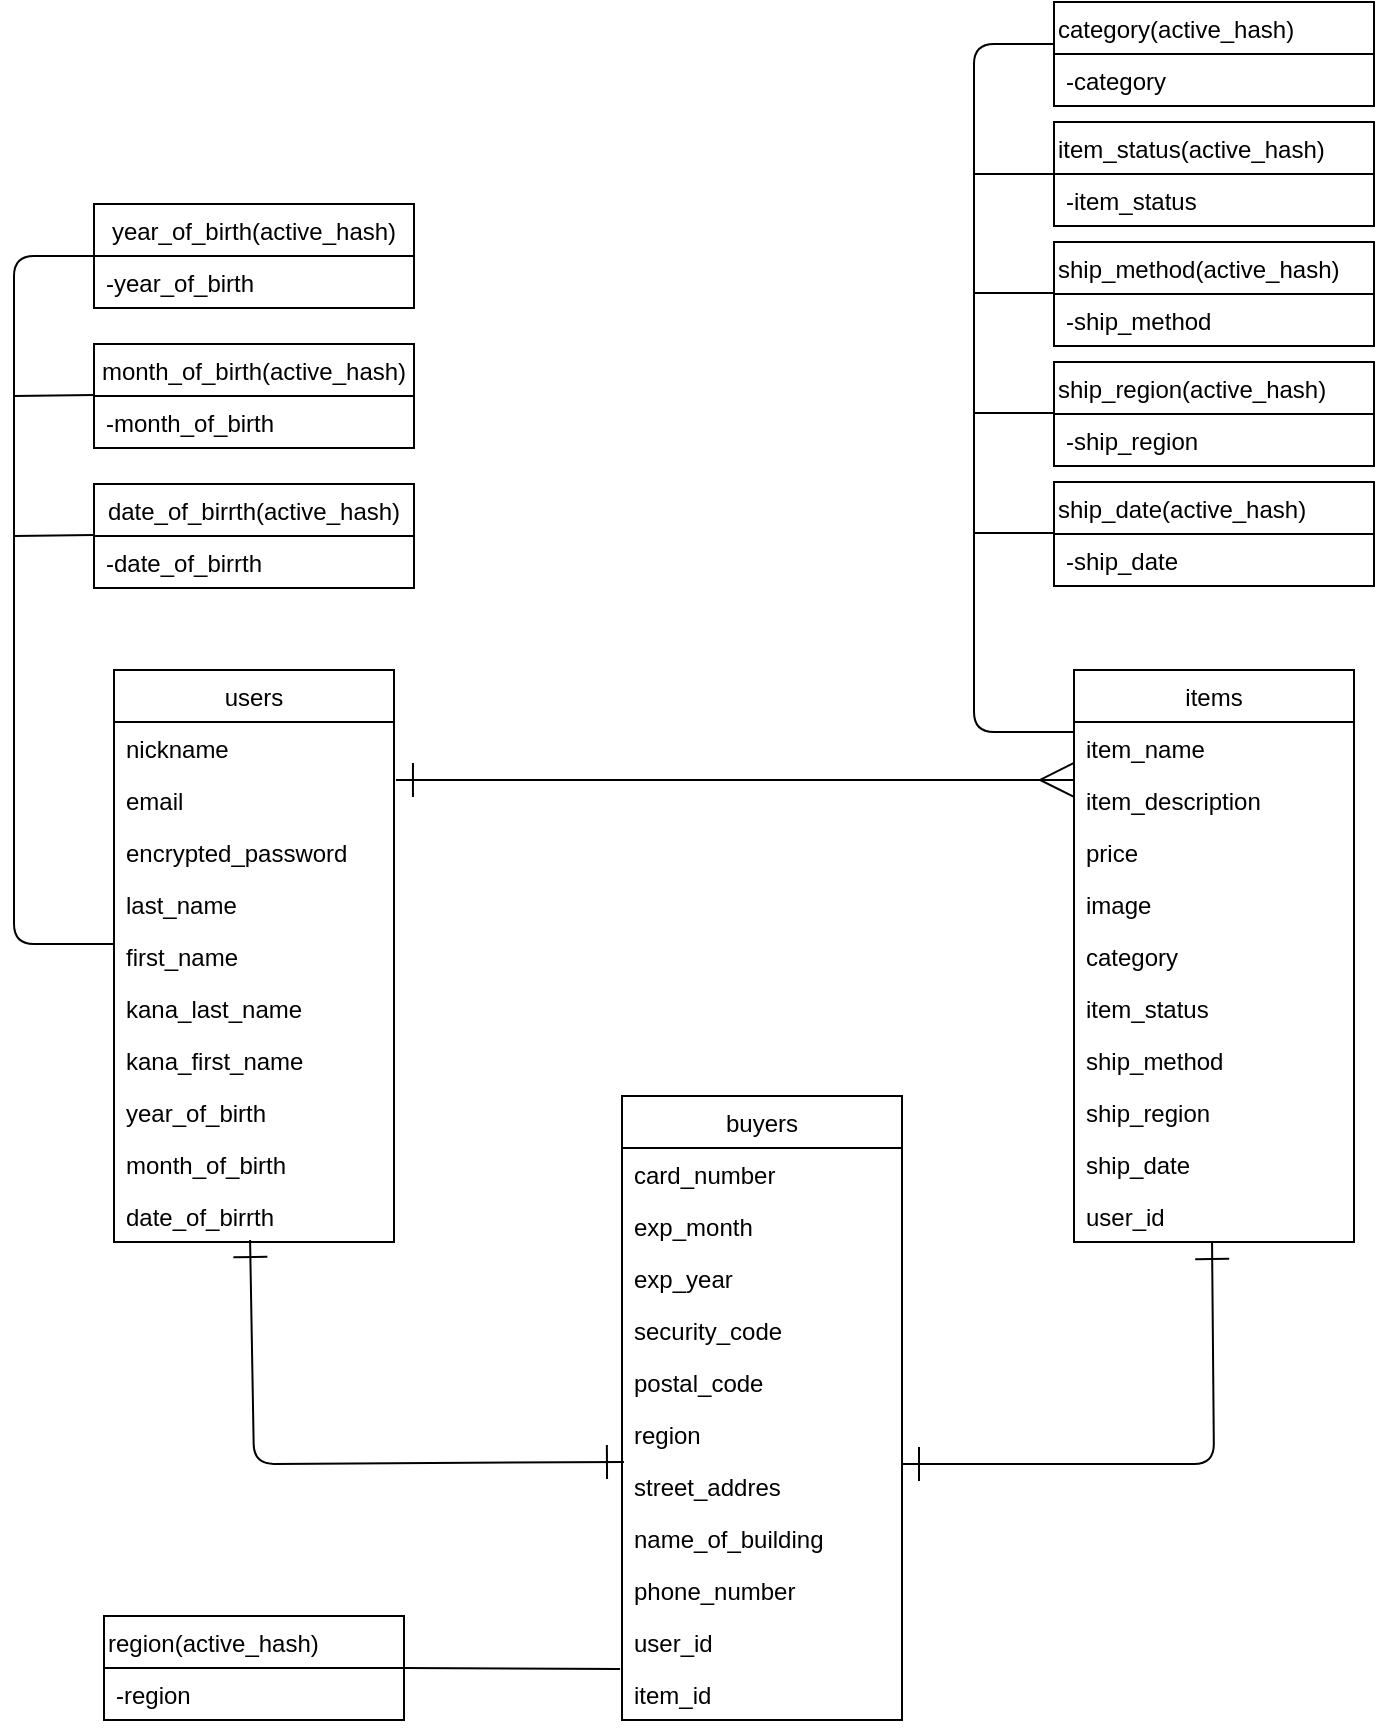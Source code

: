<mxfile>
    <diagram id="skaReLUK0nNZBP0FKCRA" name="ER図">
        <mxGraphModel dx="698" dy="1796" grid="1" gridSize="10" guides="1" tooltips="1" connect="1" arrows="1" fold="1" page="1" pageScale="1" pageWidth="827" pageHeight="1169" background="#ffffff" math="0" shadow="0">
            <root>
                <mxCell id="RceI16ZEk3QFUn1z2AmW-0"/>
                <mxCell id="RceI16ZEk3QFUn1z2AmW-1" parent="RceI16ZEk3QFUn1z2AmW-0"/>
                <mxCell id="RceI16ZEk3QFUn1z2AmW-16" value="" style="edgeStyle=none;html=1;endArrow=ERmany;endFill=0;startArrow=ERone;startFill=0;exitX=1.007;exitY=1.115;exitDx=0;exitDy=0;exitPerimeter=0;entryX=0;entryY=0.115;entryDx=0;entryDy=0;entryPerimeter=0;endSize=15;startSize=15;" parent="RceI16ZEk3QFUn1z2AmW-1" source="RceI16ZEk3QFUn1z2AmW-3" target="RceI16ZEk3QFUn1z2AmW-8" edge="1">
                    <mxGeometry relative="1" as="geometry">
                        <mxPoint x="240" y="-321" as="sourcePoint"/>
                        <mxPoint x="400" y="-441" as="targetPoint"/>
                    </mxGeometry>
                </mxCell>
                <mxCell id="RceI16ZEk3QFUn1z2AmW-2" value="users" style="swimlane;fontStyle=0;childLayout=stackLayout;horizontal=1;startSize=26;fillColor=none;horizontalStack=0;resizeParent=1;resizeParentMax=0;resizeLast=0;collapsible=1;marginBottom=0;" parent="RceI16ZEk3QFUn1z2AmW-1" vertex="1">
                    <mxGeometry x="90" y="-797" width="140" height="286" as="geometry">
                        <mxRectangle x="90" y="-500" width="60" height="26" as="alternateBounds"/>
                    </mxGeometry>
                </mxCell>
                <mxCell id="RceI16ZEk3QFUn1z2AmW-3" value="nickname" style="text;strokeColor=none;fillColor=none;align=left;verticalAlign=top;spacingLeft=4;spacingRight=4;overflow=hidden;rotatable=0;points=[[0,0.5],[1,0.5]];portConstraint=eastwest;" parent="RceI16ZEk3QFUn1z2AmW-2" vertex="1">
                    <mxGeometry y="26" width="140" height="26" as="geometry"/>
                </mxCell>
                <mxCell id="RceI16ZEk3QFUn1z2AmW-4" value="email&#10;" style="text;strokeColor=none;fillColor=none;align=left;verticalAlign=top;spacingLeft=4;spacingRight=4;overflow=hidden;rotatable=0;points=[[0,0.5],[1,0.5]];portConstraint=eastwest;" parent="RceI16ZEk3QFUn1z2AmW-2" vertex="1">
                    <mxGeometry y="52" width="140" height="26" as="geometry"/>
                </mxCell>
                <mxCell id="RceI16ZEk3QFUn1z2AmW-5" value="encrypted_password" style="text;strokeColor=none;fillColor=none;align=left;verticalAlign=top;spacingLeft=4;spacingRight=4;overflow=hidden;rotatable=0;points=[[0,0.5],[1,0.5]];portConstraint=eastwest;" parent="RceI16ZEk3QFUn1z2AmW-2" vertex="1">
                    <mxGeometry y="78" width="140" height="26" as="geometry"/>
                </mxCell>
                <mxCell id="RceI16ZEk3QFUn1z2AmW-27" value="last_name&#10;&#10;" style="text;strokeColor=none;fillColor=none;align=left;verticalAlign=top;spacingLeft=4;spacingRight=4;overflow=hidden;rotatable=0;points=[[0,0.5],[1,0.5]];portConstraint=eastwest;" parent="RceI16ZEk3QFUn1z2AmW-2" vertex="1">
                    <mxGeometry y="104" width="140" height="26" as="geometry"/>
                </mxCell>
                <mxCell id="RceI16ZEk3QFUn1z2AmW-28" value="first_name" style="text;strokeColor=none;fillColor=none;align=left;verticalAlign=top;spacingLeft=4;spacingRight=4;overflow=hidden;rotatable=0;points=[[0,0.5],[1,0.5]];portConstraint=eastwest;" parent="RceI16ZEk3QFUn1z2AmW-2" vertex="1">
                    <mxGeometry y="130" width="140" height="26" as="geometry"/>
                </mxCell>
                <mxCell id="RceI16ZEk3QFUn1z2AmW-29" value="kana_last_name&#10;&#10;" style="text;strokeColor=none;fillColor=none;align=left;verticalAlign=top;spacingLeft=4;spacingRight=4;overflow=hidden;rotatable=0;points=[[0,0.5],[1,0.5]];portConstraint=eastwest;" parent="RceI16ZEk3QFUn1z2AmW-2" vertex="1">
                    <mxGeometry y="156" width="140" height="26" as="geometry"/>
                </mxCell>
                <mxCell id="RceI16ZEk3QFUn1z2AmW-30" value="kana_first_name" style="text;strokeColor=none;fillColor=none;align=left;verticalAlign=top;spacingLeft=4;spacingRight=4;overflow=hidden;rotatable=0;points=[[0,0.5],[1,0.5]];portConstraint=eastwest;" parent="RceI16ZEk3QFUn1z2AmW-2" vertex="1">
                    <mxGeometry y="182" width="140" height="26" as="geometry"/>
                </mxCell>
                <mxCell id="RceI16ZEk3QFUn1z2AmW-18" value="year_of_birth" style="text;strokeColor=none;fillColor=none;align=left;verticalAlign=top;spacingLeft=4;spacingRight=4;overflow=hidden;rotatable=0;points=[[0,0.5],[1,0.5]];portConstraint=eastwest;" parent="RceI16ZEk3QFUn1z2AmW-2" vertex="1">
                    <mxGeometry y="208" width="140" height="26" as="geometry"/>
                </mxCell>
                <mxCell id="RceI16ZEk3QFUn1z2AmW-15" value="month_of_birth" style="text;strokeColor=none;fillColor=none;align=left;verticalAlign=top;spacingLeft=4;spacingRight=4;overflow=hidden;rotatable=0;points=[[0,0.5],[1,0.5]];portConstraint=eastwest;" parent="RceI16ZEk3QFUn1z2AmW-2" vertex="1">
                    <mxGeometry y="234" width="140" height="26" as="geometry"/>
                </mxCell>
                <mxCell id="RceI16ZEk3QFUn1z2AmW-17" value="date_of_birrth" style="text;strokeColor=none;fillColor=none;align=left;verticalAlign=top;spacingLeft=4;spacingRight=4;overflow=hidden;rotatable=0;points=[[0,0.5],[1,0.5]];portConstraint=eastwest;" parent="RceI16ZEk3QFUn1z2AmW-2" vertex="1">
                    <mxGeometry y="260" width="140" height="26" as="geometry"/>
                </mxCell>
                <mxCell id="RceI16ZEk3QFUn1z2AmW-34" value="" style="edgeStyle=none;html=1;startArrow=ERone;startFill=0;endArrow=ERone;endFill=0;endSize=15;startSize=15;entryX=1;entryY=0.077;entryDx=0;entryDy=0;entryPerimeter=0;exitX=0.493;exitY=1;exitDx=0;exitDy=0;exitPerimeter=0;" parent="RceI16ZEk3QFUn1z2AmW-1" source="RceI16ZEk3QFUn1z2AmW-31" target="RceI16ZEk3QFUn1z2AmW-38" edge="1">
                    <mxGeometry relative="1" as="geometry">
                        <mxPoint x="640" y="-500" as="sourcePoint"/>
                        <mxPoint x="480" y="-415" as="targetPoint"/>
                        <Array as="points">
                            <mxPoint x="640" y="-400"/>
                        </Array>
                    </mxGeometry>
                </mxCell>
                <mxCell id="RceI16ZEk3QFUn1z2AmW-6" value="items" style="swimlane;fontStyle=0;childLayout=stackLayout;horizontal=1;startSize=26;fillColor=none;horizontalStack=0;resizeParent=1;resizeParentMax=0;resizeLast=0;collapsible=1;marginBottom=0;" parent="RceI16ZEk3QFUn1z2AmW-1" vertex="1">
                    <mxGeometry x="570" y="-797" width="140" height="286" as="geometry"/>
                </mxCell>
                <mxCell id="RceI16ZEk3QFUn1z2AmW-7" value="item_name" style="text;strokeColor=none;fillColor=none;align=left;verticalAlign=top;spacingLeft=4;spacingRight=4;overflow=hidden;rotatable=0;points=[[0,0.5],[1,0.5]];portConstraint=eastwest;" parent="RceI16ZEk3QFUn1z2AmW-6" vertex="1">
                    <mxGeometry y="26" width="140" height="26" as="geometry"/>
                </mxCell>
                <mxCell id="RceI16ZEk3QFUn1z2AmW-8" value="item_description&#10;" style="text;strokeColor=none;fillColor=none;align=left;verticalAlign=top;spacingLeft=4;spacingRight=4;overflow=hidden;rotatable=0;points=[[0,0.5],[1,0.5]];portConstraint=eastwest;" parent="RceI16ZEk3QFUn1z2AmW-6" vertex="1">
                    <mxGeometry y="52" width="140" height="26" as="geometry"/>
                </mxCell>
                <mxCell id="RceI16ZEk3QFUn1z2AmW-9" value="price" style="text;strokeColor=none;fillColor=none;align=left;verticalAlign=top;spacingLeft=4;spacingRight=4;overflow=hidden;rotatable=0;points=[[0,0.5],[1,0.5]];portConstraint=eastwest;" parent="RceI16ZEk3QFUn1z2AmW-6" vertex="1">
                    <mxGeometry y="78" width="140" height="26" as="geometry"/>
                </mxCell>
                <mxCell id="RceI16ZEk3QFUn1z2AmW-32" value="image" style="text;strokeColor=none;fillColor=none;align=left;verticalAlign=top;spacingLeft=4;spacingRight=4;overflow=hidden;rotatable=0;points=[[0,0.5],[1,0.5]];portConstraint=eastwest;" parent="RceI16ZEk3QFUn1z2AmW-6" vertex="1">
                    <mxGeometry y="104" width="140" height="26" as="geometry"/>
                </mxCell>
                <mxCell id="RceI16ZEk3QFUn1z2AmW-23" value="category" style="text;strokeColor=none;fillColor=none;align=left;verticalAlign=top;spacingLeft=4;spacingRight=4;overflow=hidden;rotatable=0;points=[[0,0.5],[1,0.5]];portConstraint=eastwest;" parent="RceI16ZEk3QFUn1z2AmW-6" vertex="1">
                    <mxGeometry y="130" width="140" height="26" as="geometry"/>
                </mxCell>
                <mxCell id="RceI16ZEk3QFUn1z2AmW-25" value="item_status" style="text;strokeColor=none;fillColor=none;align=left;verticalAlign=top;spacingLeft=4;spacingRight=4;overflow=hidden;rotatable=0;points=[[0,0.5],[1,0.5]];portConstraint=eastwest;" parent="RceI16ZEk3QFUn1z2AmW-6" vertex="1">
                    <mxGeometry y="156" width="140" height="26" as="geometry"/>
                </mxCell>
                <mxCell id="RceI16ZEk3QFUn1z2AmW-21" value="ship_method" style="text;strokeColor=none;fillColor=none;align=left;verticalAlign=top;spacingLeft=4;spacingRight=4;overflow=hidden;rotatable=0;points=[[0,0.5],[1,0.5]];portConstraint=eastwest;" parent="RceI16ZEk3QFUn1z2AmW-6" vertex="1">
                    <mxGeometry y="182" width="140" height="26" as="geometry"/>
                </mxCell>
                <mxCell id="RceI16ZEk3QFUn1z2AmW-22" value="ship_region" style="text;strokeColor=none;fillColor=none;align=left;verticalAlign=top;spacingLeft=4;spacingRight=4;overflow=hidden;rotatable=0;points=[[0,0.5],[1,0.5]];portConstraint=eastwest;" parent="RceI16ZEk3QFUn1z2AmW-6" vertex="1">
                    <mxGeometry y="208" width="140" height="26" as="geometry"/>
                </mxCell>
                <mxCell id="RceI16ZEk3QFUn1z2AmW-20" value="ship_date&#10;" style="text;strokeColor=none;fillColor=none;align=left;verticalAlign=top;spacingLeft=4;spacingRight=4;overflow=hidden;rotatable=0;points=[[0,0.5],[1,0.5]];portConstraint=eastwest;" parent="RceI16ZEk3QFUn1z2AmW-6" vertex="1">
                    <mxGeometry y="234" width="140" height="26" as="geometry"/>
                </mxCell>
                <mxCell id="RceI16ZEk3QFUn1z2AmW-31" value="user_id" style="text;strokeColor=none;fillColor=none;align=left;verticalAlign=top;spacingLeft=4;spacingRight=4;overflow=hidden;rotatable=0;points=[[0,0.5],[1,0.5]];portConstraint=eastwest;" parent="RceI16ZEk3QFUn1z2AmW-6" vertex="1">
                    <mxGeometry y="260" width="140" height="26" as="geometry"/>
                </mxCell>
                <mxCell id="RceI16ZEk3QFUn1z2AmW-10" value="buyers" style="swimlane;fontStyle=0;childLayout=stackLayout;horizontal=1;startSize=26;fillColor=none;horizontalStack=0;resizeParent=1;resizeParentMax=0;resizeLast=0;collapsible=1;marginBottom=0;" parent="RceI16ZEk3QFUn1z2AmW-1" vertex="1">
                    <mxGeometry x="344" y="-584" width="140" height="312" as="geometry"/>
                </mxCell>
                <mxCell id="RceI16ZEk3QFUn1z2AmW-11" value="card_number" style="text;strokeColor=none;fillColor=none;align=left;verticalAlign=top;spacingLeft=4;spacingRight=4;overflow=hidden;rotatable=0;points=[[0,0.5],[1,0.5]];portConstraint=eastwest;" parent="RceI16ZEk3QFUn1z2AmW-10" vertex="1">
                    <mxGeometry y="26" width="140" height="26" as="geometry"/>
                </mxCell>
                <mxCell id="RceI16ZEk3QFUn1z2AmW-12" value="exp_month" style="text;strokeColor=none;fillColor=none;align=left;verticalAlign=top;spacingLeft=4;spacingRight=4;overflow=hidden;rotatable=0;points=[[0,0.5],[1,0.5]];portConstraint=eastwest;" parent="RceI16ZEk3QFUn1z2AmW-10" vertex="1">
                    <mxGeometry y="52" width="140" height="26" as="geometry"/>
                </mxCell>
                <mxCell id="RceI16ZEk3QFUn1z2AmW-13" value="exp_year" style="text;strokeColor=none;fillColor=none;align=left;verticalAlign=top;spacingLeft=4;spacingRight=4;overflow=hidden;rotatable=0;points=[[0,0.5],[1,0.5]];portConstraint=eastwest;" parent="RceI16ZEk3QFUn1z2AmW-10" vertex="1">
                    <mxGeometry y="78" width="140" height="26" as="geometry"/>
                </mxCell>
                <mxCell id="RceI16ZEk3QFUn1z2AmW-14" value="security_code" style="text;strokeColor=none;fillColor=none;align=left;verticalAlign=top;spacingLeft=4;spacingRight=4;overflow=hidden;rotatable=0;points=[[0,0.5],[1,0.5]];portConstraint=eastwest;" parent="RceI16ZEk3QFUn1z2AmW-10" vertex="1">
                    <mxGeometry y="104" width="140" height="26" as="geometry"/>
                </mxCell>
                <mxCell id="RceI16ZEk3QFUn1z2AmW-33" value="postal_code" style="text;strokeColor=none;fillColor=none;align=left;verticalAlign=top;spacingLeft=4;spacingRight=4;overflow=hidden;rotatable=0;points=[[0,0.5],[1,0.5]];portConstraint=eastwest;" parent="RceI16ZEk3QFUn1z2AmW-10" vertex="1">
                    <mxGeometry y="130" width="140" height="26" as="geometry"/>
                </mxCell>
                <mxCell id="RceI16ZEk3QFUn1z2AmW-26" value="region" style="text;strokeColor=none;fillColor=none;align=left;verticalAlign=top;spacingLeft=4;spacingRight=4;overflow=hidden;rotatable=0;points=[[0,0.5],[1,0.5]];portConstraint=eastwest;" parent="RceI16ZEk3QFUn1z2AmW-10" vertex="1">
                    <mxGeometry y="156" width="140" height="26" as="geometry"/>
                </mxCell>
                <mxCell id="RceI16ZEk3QFUn1z2AmW-38" value="street_addres" style="text;strokeColor=none;fillColor=none;align=left;verticalAlign=top;spacingLeft=4;spacingRight=4;overflow=hidden;rotatable=0;points=[[0,0.5],[1,0.5]];portConstraint=eastwest;" parent="RceI16ZEk3QFUn1z2AmW-10" vertex="1">
                    <mxGeometry y="182" width="140" height="26" as="geometry"/>
                </mxCell>
                <mxCell id="RceI16ZEk3QFUn1z2AmW-37" value="name_of_building" style="text;strokeColor=none;fillColor=none;align=left;verticalAlign=top;spacingLeft=4;spacingRight=4;overflow=hidden;rotatable=0;points=[[0,0.5],[1,0.5]];portConstraint=eastwest;" parent="RceI16ZEk3QFUn1z2AmW-10" vertex="1">
                    <mxGeometry y="208" width="140" height="26" as="geometry"/>
                </mxCell>
                <mxCell id="RceI16ZEk3QFUn1z2AmW-35" value="phone_number" style="text;strokeColor=none;fillColor=none;align=left;verticalAlign=top;spacingLeft=4;spacingRight=4;overflow=hidden;rotatable=0;points=[[0,0.5],[1,0.5]];portConstraint=eastwest;" parent="RceI16ZEk3QFUn1z2AmW-10" vertex="1">
                    <mxGeometry y="234" width="140" height="26" as="geometry"/>
                </mxCell>
                <mxCell id="RceI16ZEk3QFUn1z2AmW-40" value="user_id" style="text;strokeColor=none;fillColor=none;align=left;verticalAlign=top;spacingLeft=4;spacingRight=4;overflow=hidden;rotatable=0;points=[[0,0.5],[1,0.5]];portConstraint=eastwest;" parent="RceI16ZEk3QFUn1z2AmW-10" vertex="1">
                    <mxGeometry y="260" width="140" height="26" as="geometry"/>
                </mxCell>
                <mxCell id="RceI16ZEk3QFUn1z2AmW-39" value="item_id" style="text;strokeColor=none;fillColor=none;align=left;verticalAlign=top;spacingLeft=4;spacingRight=4;overflow=hidden;rotatable=0;points=[[0,0.5],[1,0.5]];portConstraint=eastwest;" parent="RceI16ZEk3QFUn1z2AmW-10" vertex="1">
                    <mxGeometry y="286" width="140" height="26" as="geometry"/>
                </mxCell>
                <mxCell id="RceI16ZEk3QFUn1z2AmW-42" value="" style="edgeStyle=none;html=1;startArrow=ERone;startFill=0;endArrow=ERone;endFill=0;endSize=15;startSize=15;exitX=0.007;exitY=0.038;exitDx=0;exitDy=0;exitPerimeter=0;entryX=0.486;entryY=0.962;entryDx=0;entryDy=0;entryPerimeter=0;" parent="RceI16ZEk3QFUn1z2AmW-1" source="RceI16ZEk3QFUn1z2AmW-38" target="RceI16ZEk3QFUn1z2AmW-17" edge="1">
                    <mxGeometry relative="1" as="geometry">
                        <mxPoint x="340" y="-400" as="sourcePoint"/>
                        <mxPoint x="160" y="-500" as="targetPoint"/>
                        <Array as="points">
                            <mxPoint x="160" y="-400"/>
                        </Array>
                    </mxGeometry>
                </mxCell>
                <mxCell id="S9HOng_y1--fkzCQ-eKN-0" value="year_of_birth(active_hash)" style="swimlane;fontStyle=0;childLayout=stackLayout;horizontal=1;startSize=26;fillColor=none;horizontalStack=0;resizeParent=1;resizeParentMax=0;resizeLast=0;collapsible=1;marginBottom=0;" parent="RceI16ZEk3QFUn1z2AmW-1" vertex="1">
                    <mxGeometry x="80" y="-1030" width="160" height="52" as="geometry"/>
                </mxCell>
                <mxCell id="S9HOng_y1--fkzCQ-eKN-2" value="-year_of_birth" style="text;strokeColor=none;fillColor=none;align=left;verticalAlign=top;spacingLeft=4;spacingRight=4;overflow=hidden;rotatable=0;points=[[0,0.5],[1,0.5]];portConstraint=eastwest;" parent="S9HOng_y1--fkzCQ-eKN-0" vertex="1">
                    <mxGeometry y="26" width="160" height="26" as="geometry"/>
                </mxCell>
                <mxCell id="S9HOng_y1--fkzCQ-eKN-13" value="" style="edgeStyle=none;html=1;strokeColor=none;" parent="RceI16ZEk3QFUn1z2AmW-1" source="S9HOng_y1--fkzCQ-eKN-5" edge="1">
                    <mxGeometry relative="1" as="geometry">
                        <mxPoint x="40" y="-864" as="targetPoint"/>
                        <Array as="points">
                            <mxPoint x="40" y="-864"/>
                        </Array>
                    </mxGeometry>
                </mxCell>
                <mxCell id="S9HOng_y1--fkzCQ-eKN-5" value="date_of_birrth(active_hash)" style="swimlane;fontStyle=0;childLayout=stackLayout;horizontal=1;startSize=26;fillColor=none;horizontalStack=0;resizeParent=1;resizeParentMax=0;resizeLast=0;collapsible=1;marginBottom=0;" parent="RceI16ZEk3QFUn1z2AmW-1" vertex="1">
                    <mxGeometry x="80" y="-890" width="160" height="52" as="geometry"/>
                </mxCell>
                <mxCell id="S9HOng_y1--fkzCQ-eKN-6" value="-date_of_birrth" style="text;strokeColor=none;fillColor=none;align=left;verticalAlign=top;spacingLeft=4;spacingRight=4;overflow=hidden;rotatable=0;points=[[0,0.5],[1,0.5]];portConstraint=eastwest;" parent="S9HOng_y1--fkzCQ-eKN-5" vertex="1">
                    <mxGeometry y="26" width="160" height="26" as="geometry"/>
                </mxCell>
                <mxCell id="S9HOng_y1--fkzCQ-eKN-7" value="month_of_birth(active_hash)" style="swimlane;fontStyle=0;childLayout=stackLayout;horizontal=1;startSize=26;fillColor=none;horizontalStack=0;resizeParent=1;resizeParentMax=0;resizeLast=0;collapsible=1;marginBottom=0;" parent="RceI16ZEk3QFUn1z2AmW-1" vertex="1">
                    <mxGeometry x="80" y="-960" width="160" height="52" as="geometry"/>
                </mxCell>
                <mxCell id="S9HOng_y1--fkzCQ-eKN-8" value="-month_of_birth" style="text;strokeColor=none;fillColor=none;align=left;verticalAlign=top;spacingLeft=4;spacingRight=4;overflow=hidden;rotatable=0;points=[[0,0.5],[1,0.5]];portConstraint=eastwest;" parent="S9HOng_y1--fkzCQ-eKN-7" vertex="1">
                    <mxGeometry y="26" width="160" height="26" as="geometry"/>
                </mxCell>
                <mxCell id="S9HOng_y1--fkzCQ-eKN-11" style="edgeStyle=none;html=1;exitX=0;exitY=0.269;exitDx=0;exitDy=0;exitPerimeter=0;entryX=0;entryY=0.5;entryDx=0;entryDy=0;endArrow=none;endFill=0;" parent="RceI16ZEk3QFUn1z2AmW-1" source="RceI16ZEk3QFUn1z2AmW-28" target="S9HOng_y1--fkzCQ-eKN-0" edge="1">
                    <mxGeometry relative="1" as="geometry">
                        <mxPoint x="30" y="-1000" as="targetPoint"/>
                        <Array as="points">
                            <mxPoint x="40" y="-660"/>
                            <mxPoint x="40" y="-730"/>
                            <mxPoint x="40" y="-800"/>
                            <mxPoint x="40" y="-860"/>
                            <mxPoint x="40" y="-960"/>
                            <mxPoint x="40" y="-1004"/>
                        </Array>
                    </mxGeometry>
                </mxCell>
                <mxCell id="S9HOng_y1--fkzCQ-eKN-17" style="edgeStyle=none;html=1;exitX=0;exitY=0.5;exitDx=0;exitDy=0;endArrow=none;endFill=0;" parent="RceI16ZEk3QFUn1z2AmW-1" edge="1">
                    <mxGeometry relative="1" as="geometry">
                        <mxPoint x="40" y="-864" as="targetPoint"/>
                        <mxPoint x="80" y="-864.5" as="sourcePoint"/>
                    </mxGeometry>
                </mxCell>
                <mxCell id="S9HOng_y1--fkzCQ-eKN-18" style="edgeStyle=none;html=1;exitX=0;exitY=0.5;exitDx=0;exitDy=0;endArrow=none;endFill=0;" parent="RceI16ZEk3QFUn1z2AmW-1" edge="1">
                    <mxGeometry relative="1" as="geometry">
                        <mxPoint x="40" y="-934" as="targetPoint"/>
                        <mxPoint x="80" y="-934.5" as="sourcePoint"/>
                    </mxGeometry>
                </mxCell>
                <mxCell id="S9HOng_y1--fkzCQ-eKN-21" style="edgeStyle=none;html=1;exitX=1;exitY=0.5;exitDx=0;exitDy=0;endArrow=none;endFill=0;entryX=-0.007;entryY=0.019;entryDx=0;entryDy=0;entryPerimeter=0;" parent="RceI16ZEk3QFUn1z2AmW-1" source="S9HOng_y1--fkzCQ-eKN-19" target="RceI16ZEk3QFUn1z2AmW-39" edge="1">
                    <mxGeometry relative="1" as="geometry">
                        <mxPoint x="340" y="-298" as="targetPoint"/>
                    </mxGeometry>
                </mxCell>
                <mxCell id="S9HOng_y1--fkzCQ-eKN-19" value="region(active_hash)" style="swimlane;fontStyle=0;childLayout=stackLayout;horizontal=1;startSize=26;fillColor=none;horizontalStack=0;resizeParent=1;resizeParentMax=0;resizeLast=0;collapsible=1;marginBottom=0;align=left;" parent="RceI16ZEk3QFUn1z2AmW-1" vertex="1">
                    <mxGeometry x="85" y="-324" width="150" height="52" as="geometry"/>
                </mxCell>
                <mxCell id="S9HOng_y1--fkzCQ-eKN-20" value="-region" style="text;strokeColor=none;fillColor=none;align=left;verticalAlign=top;spacingLeft=4;spacingRight=4;overflow=hidden;rotatable=0;points=[[0,0.5],[1,0.5]];portConstraint=eastwest;" parent="S9HOng_y1--fkzCQ-eKN-19" vertex="1">
                    <mxGeometry y="26" width="150" height="26" as="geometry"/>
                </mxCell>
                <mxCell id="S9HOng_y1--fkzCQ-eKN-37" value="" style="edgeStyle=none;html=1;endArrow=none;endFill=0;" parent="RceI16ZEk3QFUn1z2AmW-1" source="S9HOng_y1--fkzCQ-eKN-22" edge="1">
                    <mxGeometry relative="1" as="geometry">
                        <mxPoint x="520" y="-1045" as="targetPoint"/>
                    </mxGeometry>
                </mxCell>
                <mxCell id="S9HOng_y1--fkzCQ-eKN-22" value="item_status(active_hash)" style="swimlane;fontStyle=0;childLayout=stackLayout;horizontal=1;startSize=26;fillColor=none;horizontalStack=0;resizeParent=1;resizeParentMax=0;resizeLast=0;collapsible=1;marginBottom=0;align=left;" parent="RceI16ZEk3QFUn1z2AmW-1" vertex="1">
                    <mxGeometry x="560" y="-1071" width="160" height="52" as="geometry"/>
                </mxCell>
                <mxCell id="S9HOng_y1--fkzCQ-eKN-23" value="-item_status" style="text;strokeColor=none;fillColor=none;align=left;verticalAlign=top;spacingLeft=4;spacingRight=4;overflow=hidden;rotatable=0;points=[[0,0.5],[1,0.5]];portConstraint=eastwest;" parent="S9HOng_y1--fkzCQ-eKN-22" vertex="1">
                    <mxGeometry y="26" width="160" height="26" as="geometry"/>
                </mxCell>
                <mxCell id="S9HOng_y1--fkzCQ-eKN-24" value="ship_method(active_hash)" style="swimlane;fontStyle=0;childLayout=stackLayout;horizontal=1;startSize=26;fillColor=none;horizontalStack=0;resizeParent=1;resizeParentMax=0;resizeLast=0;collapsible=1;marginBottom=0;align=left;" parent="RceI16ZEk3QFUn1z2AmW-1" vertex="1">
                    <mxGeometry x="560" y="-1011" width="160" height="52" as="geometry"/>
                </mxCell>
                <mxCell id="S9HOng_y1--fkzCQ-eKN-25" value="-ship_method" style="text;strokeColor=none;fillColor=none;align=left;verticalAlign=top;spacingLeft=4;spacingRight=4;overflow=hidden;rotatable=0;points=[[0,0.5],[1,0.5]];portConstraint=eastwest;" parent="S9HOng_y1--fkzCQ-eKN-24" vertex="1">
                    <mxGeometry y="26" width="160" height="26" as="geometry"/>
                </mxCell>
                <mxCell id="S9HOng_y1--fkzCQ-eKN-26" value="category(active_hash)" style="swimlane;fontStyle=0;childLayout=stackLayout;horizontal=1;startSize=26;fillColor=none;horizontalStack=0;resizeParent=1;resizeParentMax=0;resizeLast=0;collapsible=1;marginBottom=0;align=left;" parent="RceI16ZEk3QFUn1z2AmW-1" vertex="1">
                    <mxGeometry x="560" y="-1131" width="160" height="52" as="geometry"/>
                </mxCell>
                <mxCell id="S9HOng_y1--fkzCQ-eKN-27" value="-category" style="text;strokeColor=none;fillColor=none;align=left;verticalAlign=top;spacingLeft=4;spacingRight=4;overflow=hidden;rotatable=0;points=[[0,0.5],[1,0.5]];portConstraint=eastwest;" parent="S9HOng_y1--fkzCQ-eKN-26" vertex="1">
                    <mxGeometry y="26" width="160" height="26" as="geometry"/>
                </mxCell>
                <mxCell id="S9HOng_y1--fkzCQ-eKN-28" value="ship_region(active_hash)" style="swimlane;fontStyle=0;childLayout=stackLayout;horizontal=1;startSize=26;fillColor=none;horizontalStack=0;resizeParent=1;resizeParentMax=0;resizeLast=0;collapsible=1;marginBottom=0;align=left;" parent="RceI16ZEk3QFUn1z2AmW-1" vertex="1">
                    <mxGeometry x="560" y="-951" width="160" height="52" as="geometry"/>
                </mxCell>
                <mxCell id="S9HOng_y1--fkzCQ-eKN-29" value="-ship_region" style="text;strokeColor=none;fillColor=none;align=left;verticalAlign=top;spacingLeft=4;spacingRight=4;overflow=hidden;rotatable=0;points=[[0,0.5],[1,0.5]];portConstraint=eastwest;" parent="S9HOng_y1--fkzCQ-eKN-28" vertex="1">
                    <mxGeometry y="26" width="160" height="26" as="geometry"/>
                </mxCell>
                <mxCell id="S9HOng_y1--fkzCQ-eKN-32" value="ship_date(active_hash)" style="swimlane;fontStyle=0;childLayout=stackLayout;horizontal=1;startSize=26;fillColor=none;horizontalStack=0;resizeParent=1;resizeParentMax=0;resizeLast=0;collapsible=1;marginBottom=0;align=left;" parent="RceI16ZEk3QFUn1z2AmW-1" vertex="1">
                    <mxGeometry x="560" y="-891" width="160" height="52" as="geometry"/>
                </mxCell>
                <mxCell id="S9HOng_y1--fkzCQ-eKN-33" value="-ship_date" style="text;strokeColor=none;fillColor=none;align=left;verticalAlign=top;spacingLeft=4;spacingRight=4;overflow=hidden;rotatable=0;points=[[0,0.5],[1,0.5]];portConstraint=eastwest;" parent="S9HOng_y1--fkzCQ-eKN-32" vertex="1">
                    <mxGeometry y="26" width="160" height="26" as="geometry"/>
                </mxCell>
                <mxCell id="S9HOng_y1--fkzCQ-eKN-34" style="edgeStyle=none;html=1;exitX=0;exitY=0.269;exitDx=0;exitDy=0;exitPerimeter=0;entryX=0;entryY=0.5;entryDx=0;entryDy=0;endArrow=none;endFill=0;" parent="RceI16ZEk3QFUn1z2AmW-1" edge="1">
                    <mxGeometry relative="1" as="geometry">
                        <mxPoint x="560" y="-1110" as="targetPoint"/>
                        <mxPoint x="570" y="-766.006" as="sourcePoint"/>
                        <Array as="points">
                            <mxPoint x="520" y="-766"/>
                            <mxPoint x="520" y="-836"/>
                            <mxPoint x="520" y="-906"/>
                            <mxPoint x="520" y="-966"/>
                            <mxPoint x="520" y="-1066"/>
                            <mxPoint x="520" y="-1110"/>
                        </Array>
                    </mxGeometry>
                </mxCell>
                <mxCell id="S9HOng_y1--fkzCQ-eKN-38" value="" style="edgeStyle=none;html=1;endArrow=none;endFill=0;" parent="RceI16ZEk3QFUn1z2AmW-1" edge="1">
                    <mxGeometry relative="1" as="geometry">
                        <mxPoint x="560" y="-985.5" as="sourcePoint"/>
                        <mxPoint x="520" y="-985.5" as="targetPoint"/>
                    </mxGeometry>
                </mxCell>
                <mxCell id="S9HOng_y1--fkzCQ-eKN-39" value="" style="edgeStyle=none;html=1;endArrow=none;endFill=0;" parent="RceI16ZEk3QFUn1z2AmW-1" edge="1">
                    <mxGeometry relative="1" as="geometry">
                        <mxPoint x="560" y="-925.5" as="sourcePoint"/>
                        <mxPoint x="520" y="-925.5" as="targetPoint"/>
                    </mxGeometry>
                </mxCell>
                <mxCell id="S9HOng_y1--fkzCQ-eKN-40" value="" style="edgeStyle=none;html=1;endArrow=none;endFill=0;" parent="RceI16ZEk3QFUn1z2AmW-1" edge="1">
                    <mxGeometry relative="1" as="geometry">
                        <mxPoint x="560" y="-865.5" as="sourcePoint"/>
                        <mxPoint x="520" y="-865.5" as="targetPoint"/>
                    </mxGeometry>
                </mxCell>
            </root>
        </mxGraphModel>
    </diagram>
</mxfile>